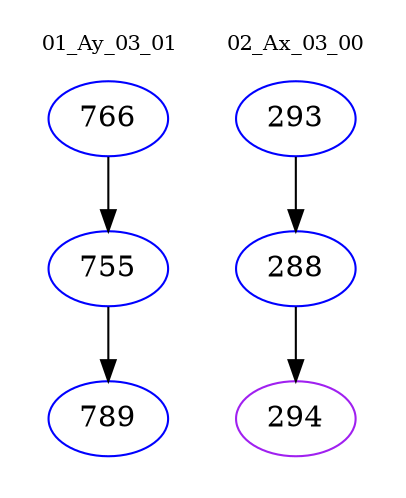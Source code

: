 digraph{
subgraph cluster_0 {
color = white
label = "01_Ay_03_01";
fontsize=10;
T0_766 [label="766", color="blue"]
T0_766 -> T0_755 [color="black"]
T0_755 [label="755", color="blue"]
T0_755 -> T0_789 [color="black"]
T0_789 [label="789", color="blue"]
}
subgraph cluster_1 {
color = white
label = "02_Ax_03_00";
fontsize=10;
T1_293 [label="293", color="blue"]
T1_293 -> T1_288 [color="black"]
T1_288 [label="288", color="blue"]
T1_288 -> T1_294 [color="black"]
T1_294 [label="294", color="purple"]
}
}
